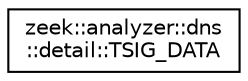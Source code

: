 digraph "Graphical Class Hierarchy"
{
 // LATEX_PDF_SIZE
  edge [fontname="Helvetica",fontsize="10",labelfontname="Helvetica",labelfontsize="10"];
  node [fontname="Helvetica",fontsize="10",shape=record];
  rankdir="LR";
  Node0 [label="zeek::analyzer::dns\l::detail::TSIG_DATA",height=0.2,width=0.4,color="black", fillcolor="white", style="filled",URL="$dc/d1d/namespacezeek_1_1analyzer_1_1dns_1_1detail.html#dc/d1f/structzeek_1_1analyzer_1_1dns_1_1detail_1_1TSIG__DATA",tooltip=" "];
}
